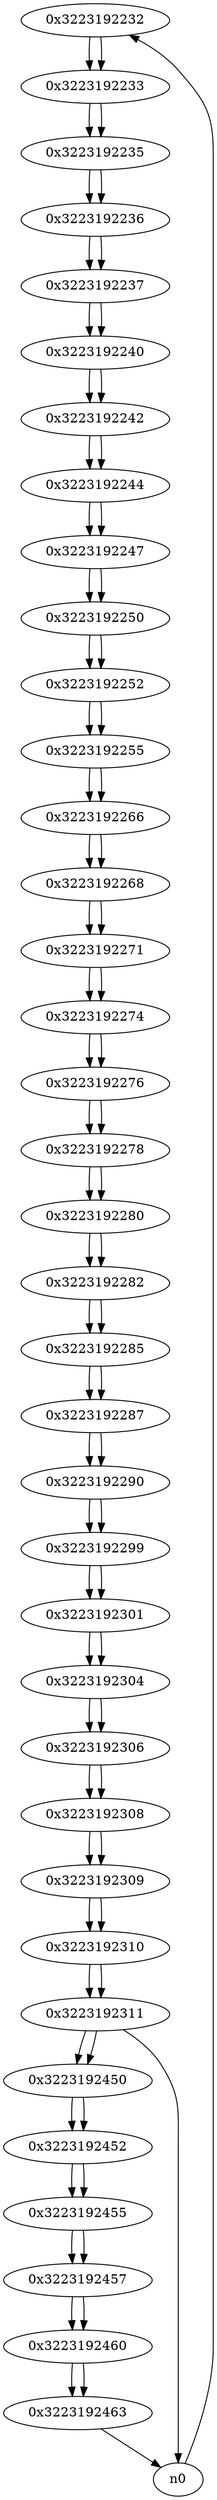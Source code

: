 digraph G{
/* nodes */
  n1 [label="0x3223192232"]
  n2 [label="0x3223192233"]
  n3 [label="0x3223192235"]
  n4 [label="0x3223192236"]
  n5 [label="0x3223192237"]
  n6 [label="0x3223192240"]
  n7 [label="0x3223192242"]
  n8 [label="0x3223192244"]
  n9 [label="0x3223192247"]
  n10 [label="0x3223192250"]
  n11 [label="0x3223192252"]
  n12 [label="0x3223192255"]
  n13 [label="0x3223192266"]
  n14 [label="0x3223192268"]
  n15 [label="0x3223192271"]
  n16 [label="0x3223192274"]
  n17 [label="0x3223192276"]
  n18 [label="0x3223192278"]
  n19 [label="0x3223192280"]
  n20 [label="0x3223192282"]
  n21 [label="0x3223192285"]
  n22 [label="0x3223192287"]
  n23 [label="0x3223192290"]
  n24 [label="0x3223192299"]
  n25 [label="0x3223192301"]
  n26 [label="0x3223192304"]
  n27 [label="0x3223192306"]
  n28 [label="0x3223192308"]
  n29 [label="0x3223192309"]
  n30 [label="0x3223192310"]
  n31 [label="0x3223192311"]
  n32 [label="0x3223192450"]
  n33 [label="0x3223192452"]
  n34 [label="0x3223192455"]
  n35 [label="0x3223192457"]
  n36 [label="0x3223192460"]
  n37 [label="0x3223192463"]
/* edges */
n1 -> n2;
n0 -> n1;
n2 -> n3;
n1 -> n2;
n3 -> n4;
n2 -> n3;
n4 -> n5;
n3 -> n4;
n5 -> n6;
n4 -> n5;
n6 -> n7;
n5 -> n6;
n7 -> n8;
n6 -> n7;
n8 -> n9;
n7 -> n8;
n9 -> n10;
n8 -> n9;
n10 -> n11;
n9 -> n10;
n11 -> n12;
n10 -> n11;
n12 -> n13;
n11 -> n12;
n13 -> n14;
n12 -> n13;
n14 -> n15;
n13 -> n14;
n15 -> n16;
n14 -> n15;
n16 -> n17;
n15 -> n16;
n17 -> n18;
n16 -> n17;
n18 -> n19;
n17 -> n18;
n19 -> n20;
n18 -> n19;
n20 -> n21;
n19 -> n20;
n21 -> n22;
n20 -> n21;
n22 -> n23;
n21 -> n22;
n23 -> n24;
n22 -> n23;
n24 -> n25;
n23 -> n24;
n25 -> n26;
n24 -> n25;
n26 -> n27;
n25 -> n26;
n27 -> n28;
n26 -> n27;
n28 -> n29;
n27 -> n28;
n29 -> n30;
n28 -> n29;
n30 -> n31;
n29 -> n30;
n31 -> n32;
n31 -> n0;
n30 -> n31;
n32 -> n33;
n31 -> n32;
n33 -> n34;
n32 -> n33;
n34 -> n35;
n33 -> n34;
n35 -> n36;
n34 -> n35;
n36 -> n37;
n35 -> n36;
n37 -> n0;
n36 -> n37;
}
